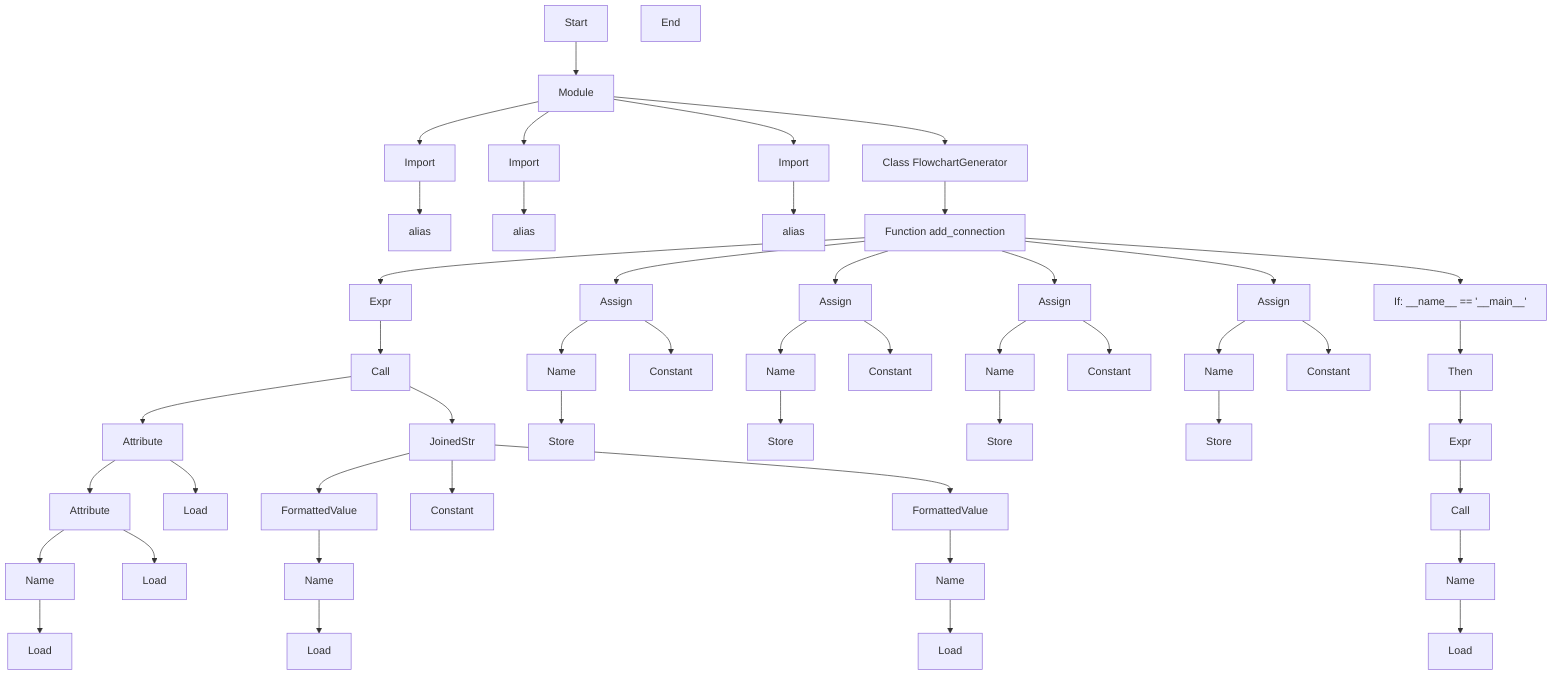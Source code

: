 flowchart TD
Start["Start"]
node1["Module"]
Start --> node1
node2["Import"]
node1 --> node2
node3["alias"]
node2 --> node3
node4["Import"]
node1 --> node4
node5["alias"]
node4 --> node5
node6["Import"]
node1 --> node6
node7["alias"]
node6 --> node7
node8["Class FlowchartGenerator"]
node1 --> node8
node9["Function add_connection"]
node8 --> node9
node10["Expr"]
node9 --> node10
node11["Call"]
node10 --> node11
node12["Attribute"]
node11 --> node12
node13["Attribute"]
node12 --> node13
node14["Name"]
node13 --> node14
node15["Load"]
node14 --> node15
node16["Load"]
node13 --> node16
node17["Load"]
node12 --> node17
node18["JoinedStr"]
node11 --> node18
node19["FormattedValue"]
node18 --> node19
node20["Name"]
node19 --> node20
node21["Load"]
node20 --> node21
node22["Constant"]
node18 --> node22
node23["FormattedValue"]
node18 --> node23
node24["Name"]
node23 --> node24
node25["Load"]
node24 --> node25
node26["Assign"]
node9 --> node26
node27["Name"]
node26 --> node27
node28["Store"]
node27 --> node28
node29["Constant"]
node26 --> node29
node30["Assign"]
node9 --> node30
node31["Name"]
node30 --> node31
node32["Store"]
node31 --> node32
node33["Constant"]
node30 --> node33
node34["Assign"]
node9 --> node34
node35["Name"]
node34 --> node35
node36["Store"]
node35 --> node36
node37["Constant"]
node34 --> node37
node38["Assign"]
node9 --> node38
node39["Name"]
node38 --> node39
node40["Store"]
node39 --> node40
node41["Constant"]
node38 --> node41
node42["If: __name__ == '__main__'"]
node9 --> node42
node43["Then"]
node42 --> node43
node44["Expr"]
node43 --> node44
node45["Call"]
node44 --> node45
node46["Name"]
node45 --> node46
node47["Load"]
node46 --> node47
End["End"]